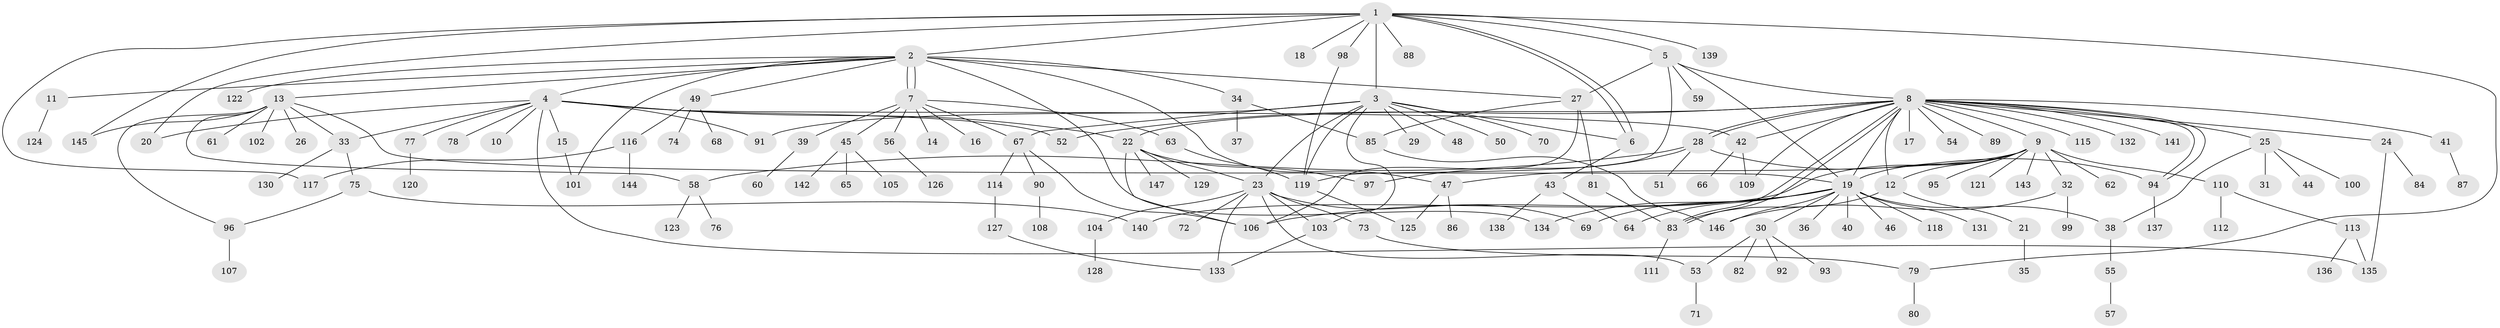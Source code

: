 // Generated by graph-tools (version 1.1) at 2025/49/03/09/25 03:49:53]
// undirected, 147 vertices, 198 edges
graph export_dot {
graph [start="1"]
  node [color=gray90,style=filled];
  1;
  2;
  3;
  4;
  5;
  6;
  7;
  8;
  9;
  10;
  11;
  12;
  13;
  14;
  15;
  16;
  17;
  18;
  19;
  20;
  21;
  22;
  23;
  24;
  25;
  26;
  27;
  28;
  29;
  30;
  31;
  32;
  33;
  34;
  35;
  36;
  37;
  38;
  39;
  40;
  41;
  42;
  43;
  44;
  45;
  46;
  47;
  48;
  49;
  50;
  51;
  52;
  53;
  54;
  55;
  56;
  57;
  58;
  59;
  60;
  61;
  62;
  63;
  64;
  65;
  66;
  67;
  68;
  69;
  70;
  71;
  72;
  73;
  74;
  75;
  76;
  77;
  78;
  79;
  80;
  81;
  82;
  83;
  84;
  85;
  86;
  87;
  88;
  89;
  90;
  91;
  92;
  93;
  94;
  95;
  96;
  97;
  98;
  99;
  100;
  101;
  102;
  103;
  104;
  105;
  106;
  107;
  108;
  109;
  110;
  111;
  112;
  113;
  114;
  115;
  116;
  117;
  118;
  119;
  120;
  121;
  122;
  123;
  124;
  125;
  126;
  127;
  128;
  129;
  130;
  131;
  132;
  133;
  134;
  135;
  136;
  137;
  138;
  139;
  140;
  141;
  142;
  143;
  144;
  145;
  146;
  147;
  1 -- 2;
  1 -- 3;
  1 -- 5;
  1 -- 6;
  1 -- 6;
  1 -- 18;
  1 -- 20;
  1 -- 79;
  1 -- 88;
  1 -- 98;
  1 -- 117;
  1 -- 139;
  1 -- 145;
  2 -- 4;
  2 -- 7;
  2 -- 7;
  2 -- 11;
  2 -- 13;
  2 -- 27;
  2 -- 34;
  2 -- 47;
  2 -- 49;
  2 -- 101;
  2 -- 122;
  2 -- 134;
  3 -- 6;
  3 -- 23;
  3 -- 29;
  3 -- 48;
  3 -- 50;
  3 -- 67;
  3 -- 70;
  3 -- 91;
  3 -- 103;
  3 -- 119;
  4 -- 10;
  4 -- 15;
  4 -- 20;
  4 -- 22;
  4 -- 33;
  4 -- 42;
  4 -- 52;
  4 -- 77;
  4 -- 78;
  4 -- 91;
  4 -- 135;
  5 -- 8;
  5 -- 19;
  5 -- 27;
  5 -- 59;
  5 -- 119;
  6 -- 43;
  7 -- 14;
  7 -- 16;
  7 -- 39;
  7 -- 45;
  7 -- 56;
  7 -- 63;
  7 -- 67;
  8 -- 9;
  8 -- 12;
  8 -- 17;
  8 -- 19;
  8 -- 22;
  8 -- 24;
  8 -- 25;
  8 -- 28;
  8 -- 28;
  8 -- 41;
  8 -- 42;
  8 -- 52;
  8 -- 54;
  8 -- 83;
  8 -- 83;
  8 -- 89;
  8 -- 94;
  8 -- 94;
  8 -- 109;
  8 -- 115;
  8 -- 132;
  8 -- 141;
  9 -- 12;
  9 -- 19;
  9 -- 32;
  9 -- 47;
  9 -- 62;
  9 -- 95;
  9 -- 110;
  9 -- 121;
  9 -- 140;
  9 -- 143;
  11 -- 124;
  12 -- 21;
  12 -- 83;
  13 -- 19;
  13 -- 26;
  13 -- 33;
  13 -- 58;
  13 -- 61;
  13 -- 96;
  13 -- 102;
  13 -- 145;
  15 -- 101;
  19 -- 30;
  19 -- 36;
  19 -- 38;
  19 -- 40;
  19 -- 46;
  19 -- 64;
  19 -- 69;
  19 -- 106;
  19 -- 118;
  19 -- 131;
  19 -- 134;
  19 -- 146;
  21 -- 35;
  22 -- 23;
  22 -- 97;
  22 -- 106;
  22 -- 129;
  22 -- 147;
  23 -- 53;
  23 -- 69;
  23 -- 72;
  23 -- 73;
  23 -- 103;
  23 -- 104;
  23 -- 133;
  24 -- 84;
  24 -- 135;
  25 -- 31;
  25 -- 38;
  25 -- 44;
  25 -- 100;
  27 -- 81;
  27 -- 85;
  27 -- 106;
  28 -- 51;
  28 -- 58;
  28 -- 94;
  28 -- 97;
  30 -- 53;
  30 -- 82;
  30 -- 92;
  30 -- 93;
  32 -- 99;
  32 -- 146;
  33 -- 75;
  33 -- 130;
  34 -- 37;
  34 -- 85;
  38 -- 55;
  39 -- 60;
  41 -- 87;
  42 -- 66;
  42 -- 109;
  43 -- 64;
  43 -- 138;
  45 -- 65;
  45 -- 105;
  45 -- 142;
  47 -- 86;
  47 -- 125;
  49 -- 68;
  49 -- 74;
  49 -- 116;
  53 -- 71;
  55 -- 57;
  56 -- 126;
  58 -- 76;
  58 -- 123;
  63 -- 119;
  67 -- 90;
  67 -- 106;
  67 -- 114;
  73 -- 79;
  75 -- 96;
  75 -- 140;
  77 -- 120;
  79 -- 80;
  81 -- 83;
  83 -- 111;
  85 -- 146;
  90 -- 108;
  94 -- 137;
  96 -- 107;
  98 -- 119;
  103 -- 133;
  104 -- 128;
  110 -- 112;
  110 -- 113;
  113 -- 135;
  113 -- 136;
  114 -- 127;
  116 -- 117;
  116 -- 144;
  119 -- 125;
  127 -- 133;
}
